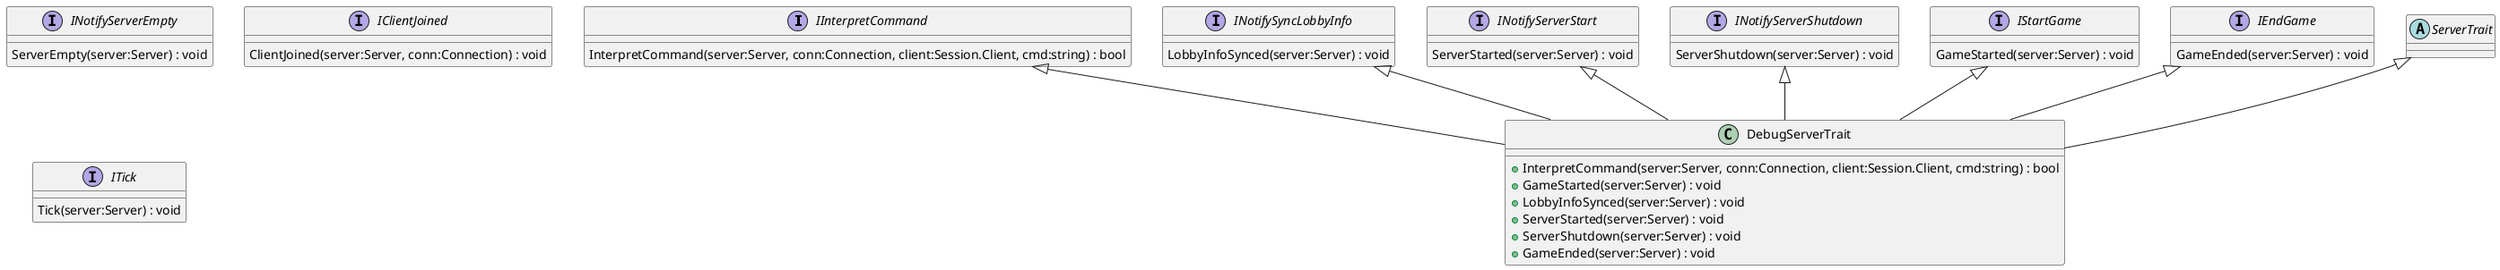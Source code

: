 @startuml
interface IInterpretCommand {
    InterpretCommand(server:Server, conn:Connection, client:Session.Client, cmd:string) : bool
}
interface INotifySyncLobbyInfo {
    LobbyInfoSynced(server:Server) : void
}
interface INotifyServerStart {
    ServerStarted(server:Server) : void
}
interface INotifyServerEmpty {
    ServerEmpty(server:Server) : void
}
interface INotifyServerShutdown {
    ServerShutdown(server:Server) : void
}
interface IStartGame {
    GameStarted(server:Server) : void
}
interface IClientJoined {
    ClientJoined(server:Server, conn:Connection) : void
}
interface IEndGame {
    GameEnded(server:Server) : void
}
interface ITick {
    Tick(server:Server) : void
}
abstract class ServerTrait {
}
class DebugServerTrait {
    + InterpretCommand(server:Server, conn:Connection, client:Session.Client, cmd:string) : bool
    + GameStarted(server:Server) : void
    + LobbyInfoSynced(server:Server) : void
    + ServerStarted(server:Server) : void
    + ServerShutdown(server:Server) : void
    + GameEnded(server:Server) : void
}
ServerTrait <|-- DebugServerTrait
IInterpretCommand <|-- DebugServerTrait
IStartGame <|-- DebugServerTrait
INotifySyncLobbyInfo <|-- DebugServerTrait
INotifyServerStart <|-- DebugServerTrait
INotifyServerShutdown <|-- DebugServerTrait
IEndGame <|-- DebugServerTrait
@enduml
